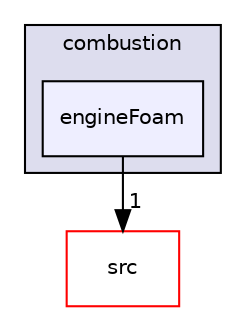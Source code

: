 digraph "applications/solvers/combustion/engineFoam" {
  bgcolor=transparent;
  compound=true
  node [ fontsize="10", fontname="Helvetica"];
  edge [ labelfontsize="10", labelfontname="Helvetica"];
  subgraph clusterdir_88c1d5d59a4178ad3afaab9cf233cb5e {
    graph [ bgcolor="#ddddee", pencolor="black", label="combustion" fontname="Helvetica", fontsize="10", URL="dir_88c1d5d59a4178ad3afaab9cf233cb5e.html"]
  dir_fc70bffd2334ab0987ebc37fc1af42f1 [shape=box, label="engineFoam", style="filled", fillcolor="#eeeeff", pencolor="black", URL="dir_fc70bffd2334ab0987ebc37fc1af42f1.html"];
  }
  dir_68267d1309a1af8e8297ef4c3efbcdba [shape=box label="src" color="red" URL="dir_68267d1309a1af8e8297ef4c3efbcdba.html"];
  dir_fc70bffd2334ab0987ebc37fc1af42f1->dir_68267d1309a1af8e8297ef4c3efbcdba [headlabel="1", labeldistance=1.5 headhref="dir_000022_000735.html"];
}
